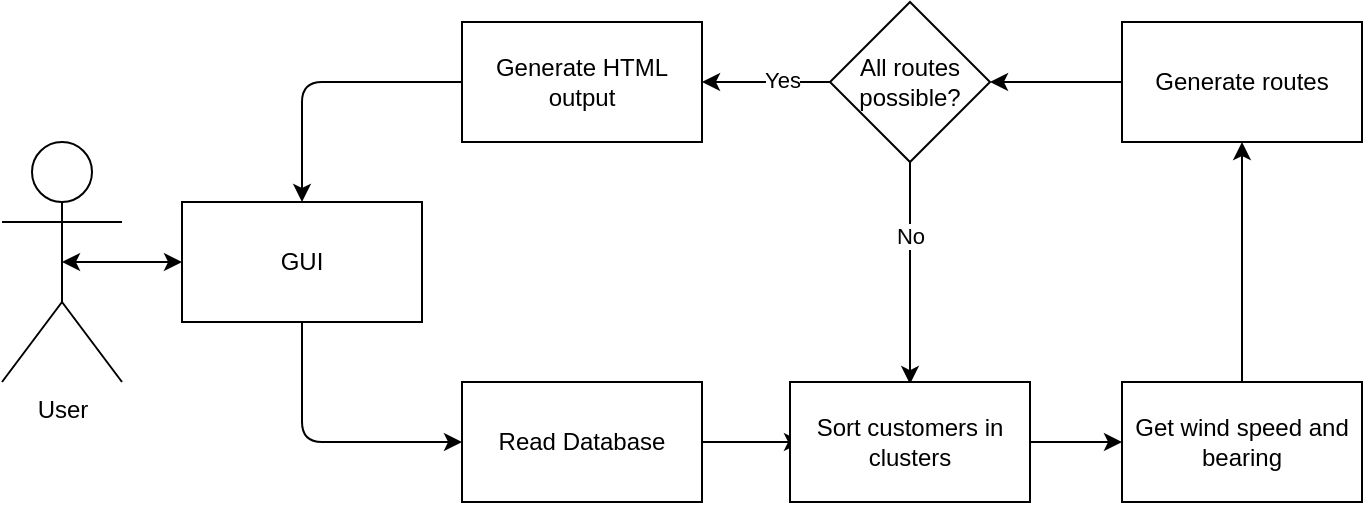 <mxfile version="13.0.7" type="device"><diagram id="kE58piQ5TYR4_6AJRLNf" name="Page-1"><mxGraphModel dx="816" dy="834" grid="1" gridSize="10" guides="1" tooltips="1" connect="1" arrows="1" fold="1" page="1" pageScale="1" pageWidth="827" pageHeight="1169" math="0" shadow="0"><root><mxCell id="0"/><mxCell id="1" parent="0"/><mxCell id="uRIwyC-BcyWF2skd3hou-1" value="User" style="shape=umlActor;verticalLabelPosition=bottom;labelBackgroundColor=#ffffff;verticalAlign=top;html=1;outlineConnect=0;" parent="1" vertex="1"><mxGeometry x="30" y="300" width="60" height="120" as="geometry"/></mxCell><mxCell id="uRIwyC-BcyWF2skd3hou-8" value="All routes possible?" style="rhombus;whiteSpace=wrap;html=1;" parent="1" vertex="1"><mxGeometry x="444" y="230" width="80" height="80" as="geometry"/></mxCell><mxCell id="uRIwyC-BcyWF2skd3hou-9" value="" style="endArrow=classic;html=1;exitX=0;exitY=0.5;exitDx=0;exitDy=0;entryX=1;entryY=0.5;entryDx=0;entryDy=0;" parent="1" source="uRIwyC-BcyWF2skd3hou-8" edge="1"><mxGeometry width="50" height="50" relative="1" as="geometry"><mxPoint x="660" y="420" as="sourcePoint"/><mxPoint x="380" y="270" as="targetPoint"/></mxGeometry></mxCell><mxCell id="uRIwyC-BcyWF2skd3hou-17" value="Yes" style="edgeLabel;html=1;align=center;verticalAlign=middle;resizable=0;points=[];" parent="uRIwyC-BcyWF2skd3hou-9" vertex="1" connectable="0"><mxGeometry x="-0.238" y="-1" relative="1" as="geometry"><mxPoint as="offset"/></mxGeometry></mxCell><mxCell id="uRIwyC-BcyWF2skd3hou-10" value="" style="endArrow=classic;html=1;exitX=0.5;exitY=1;exitDx=0;exitDy=0;entryX=0.45;entryY=0.017;entryDx=0;entryDy=0;entryPerimeter=0;" parent="1" source="uRIwyC-BcyWF2skd3hou-8" edge="1"><mxGeometry width="50" height="50" relative="1" as="geometry"><mxPoint x="670" y="430" as="sourcePoint"/><mxPoint x="484" y="421.02" as="targetPoint"/></mxGeometry></mxCell><mxCell id="uRIwyC-BcyWF2skd3hou-16" value="No" style="edgeLabel;html=1;align=center;verticalAlign=middle;resizable=0;points=[];" parent="uRIwyC-BcyWF2skd3hou-10" vertex="1" connectable="0"><mxGeometry x="-0.334" relative="1" as="geometry"><mxPoint as="offset"/></mxGeometry></mxCell><mxCell id="uRIwyC-BcyWF2skd3hou-11" value="" style="endArrow=classic;html=1;exitX=0;exitY=0.5;exitDx=0;exitDy=0;entryX=1;entryY=0.5;entryDx=0;entryDy=0;" parent="1" target="uRIwyC-BcyWF2skd3hou-8" edge="1"><mxGeometry width="50" height="50" relative="1" as="geometry"><mxPoint x="590" y="270" as="sourcePoint"/><mxPoint x="730" y="390" as="targetPoint"/></mxGeometry></mxCell><mxCell id="uRIwyC-BcyWF2skd3hou-12" value="" style="endArrow=classic;html=1;exitX=0.5;exitY=0;exitDx=0;exitDy=0;entryX=0.5;entryY=1;entryDx=0;entryDy=0;" parent="1" edge="1"><mxGeometry width="50" height="50" relative="1" as="geometry"><mxPoint x="650" y="420.0" as="sourcePoint"/><mxPoint x="650" y="300" as="targetPoint"/></mxGeometry></mxCell><mxCell id="uRIwyC-BcyWF2skd3hou-13" value="" style="endArrow=classic;html=1;exitX=1;exitY=0.5;exitDx=0;exitDy=0;entryX=0;entryY=0.5;entryDx=0;entryDy=0;" parent="1" source="v5y1y9Hie0hjrekYf4tF-4" edge="1"><mxGeometry width="50" height="50" relative="1" as="geometry"><mxPoint x="550" y="450.0" as="sourcePoint"/><mxPoint x="590" y="450.0" as="targetPoint"/></mxGeometry></mxCell><mxCell id="uRIwyC-BcyWF2skd3hou-14" value="" style="endArrow=classic;html=1;exitX=1;exitY=0.5;exitDx=0;exitDy=0;entryX=0;entryY=0.5;entryDx=0;entryDy=0;" parent="1" edge="1"><mxGeometry width="50" height="50" relative="1" as="geometry"><mxPoint x="380" y="450.0" as="sourcePoint"/><mxPoint x="430" y="450.0" as="targetPoint"/></mxGeometry></mxCell><mxCell id="uRIwyC-BcyWF2skd3hou-15" value="" style="endArrow=classic;html=1;exitX=0.5;exitY=1;exitDx=0;exitDy=0;entryX=0;entryY=0.5;entryDx=0;entryDy=0;" parent="1" source="v5y1y9Hie0hjrekYf4tF-3" edge="1"><mxGeometry width="50" height="50" relative="1" as="geometry"><mxPoint x="160" y="390.0" as="sourcePoint"/><mxPoint x="260" y="450.0" as="targetPoint"/><Array as="points"><mxPoint x="180" y="450"/></Array></mxGeometry></mxCell><mxCell id="uRIwyC-BcyWF2skd3hou-18" value="" style="endArrow=classic;startArrow=classic;html=1;exitX=0.5;exitY=0.5;exitDx=0;exitDy=0;exitPerimeter=0;entryX=0;entryY=0.5;entryDx=0;entryDy=0;" parent="1" source="uRIwyC-BcyWF2skd3hou-1" target="v5y1y9Hie0hjrekYf4tF-3" edge="1"><mxGeometry width="50" height="50" relative="1" as="geometry"><mxPoint x="660" y="420" as="sourcePoint"/><mxPoint x="100" y="360" as="targetPoint"/></mxGeometry></mxCell><mxCell id="uRIwyC-BcyWF2skd3hou-23" value="" style="endArrow=classic;html=1;exitX=0;exitY=0.5;exitDx=0;exitDy=0;entryX=0.5;entryY=0;entryDx=0;entryDy=0;" parent="1" target="v5y1y9Hie0hjrekYf4tF-3" edge="1"><mxGeometry width="50" height="50" relative="1" as="geometry"><mxPoint x="260" y="270" as="sourcePoint"/><mxPoint x="160" y="330" as="targetPoint"/><Array as="points"><mxPoint x="180" y="270"/></Array></mxGeometry></mxCell><mxCell id="v5y1y9Hie0hjrekYf4tF-1" value="Get wind speed and bearing" style="rounded=0;whiteSpace=wrap;html=1;" vertex="1" parent="1"><mxGeometry x="590" y="420" width="120" height="60" as="geometry"/></mxCell><mxCell id="v5y1y9Hie0hjrekYf4tF-2" value="Read Database" style="rounded=0;whiteSpace=wrap;html=1;" vertex="1" parent="1"><mxGeometry x="260" y="420" width="120" height="60" as="geometry"/></mxCell><mxCell id="v5y1y9Hie0hjrekYf4tF-3" value="GUI" style="rounded=0;whiteSpace=wrap;html=1;" vertex="1" parent="1"><mxGeometry x="120" y="330" width="120" height="60" as="geometry"/></mxCell><mxCell id="v5y1y9Hie0hjrekYf4tF-4" value="Sort customers in clusters" style="rounded=0;whiteSpace=wrap;html=1;" vertex="1" parent="1"><mxGeometry x="424" y="420" width="120" height="60" as="geometry"/></mxCell><mxCell id="v5y1y9Hie0hjrekYf4tF-5" value="Generate routes" style="rounded=0;whiteSpace=wrap;html=1;" vertex="1" parent="1"><mxGeometry x="590" y="240" width="120" height="60" as="geometry"/></mxCell><mxCell id="v5y1y9Hie0hjrekYf4tF-6" value="Generate HTML output" style="rounded=0;whiteSpace=wrap;html=1;" vertex="1" parent="1"><mxGeometry x="260" y="240" width="120" height="60" as="geometry"/></mxCell></root></mxGraphModel></diagram></mxfile>
